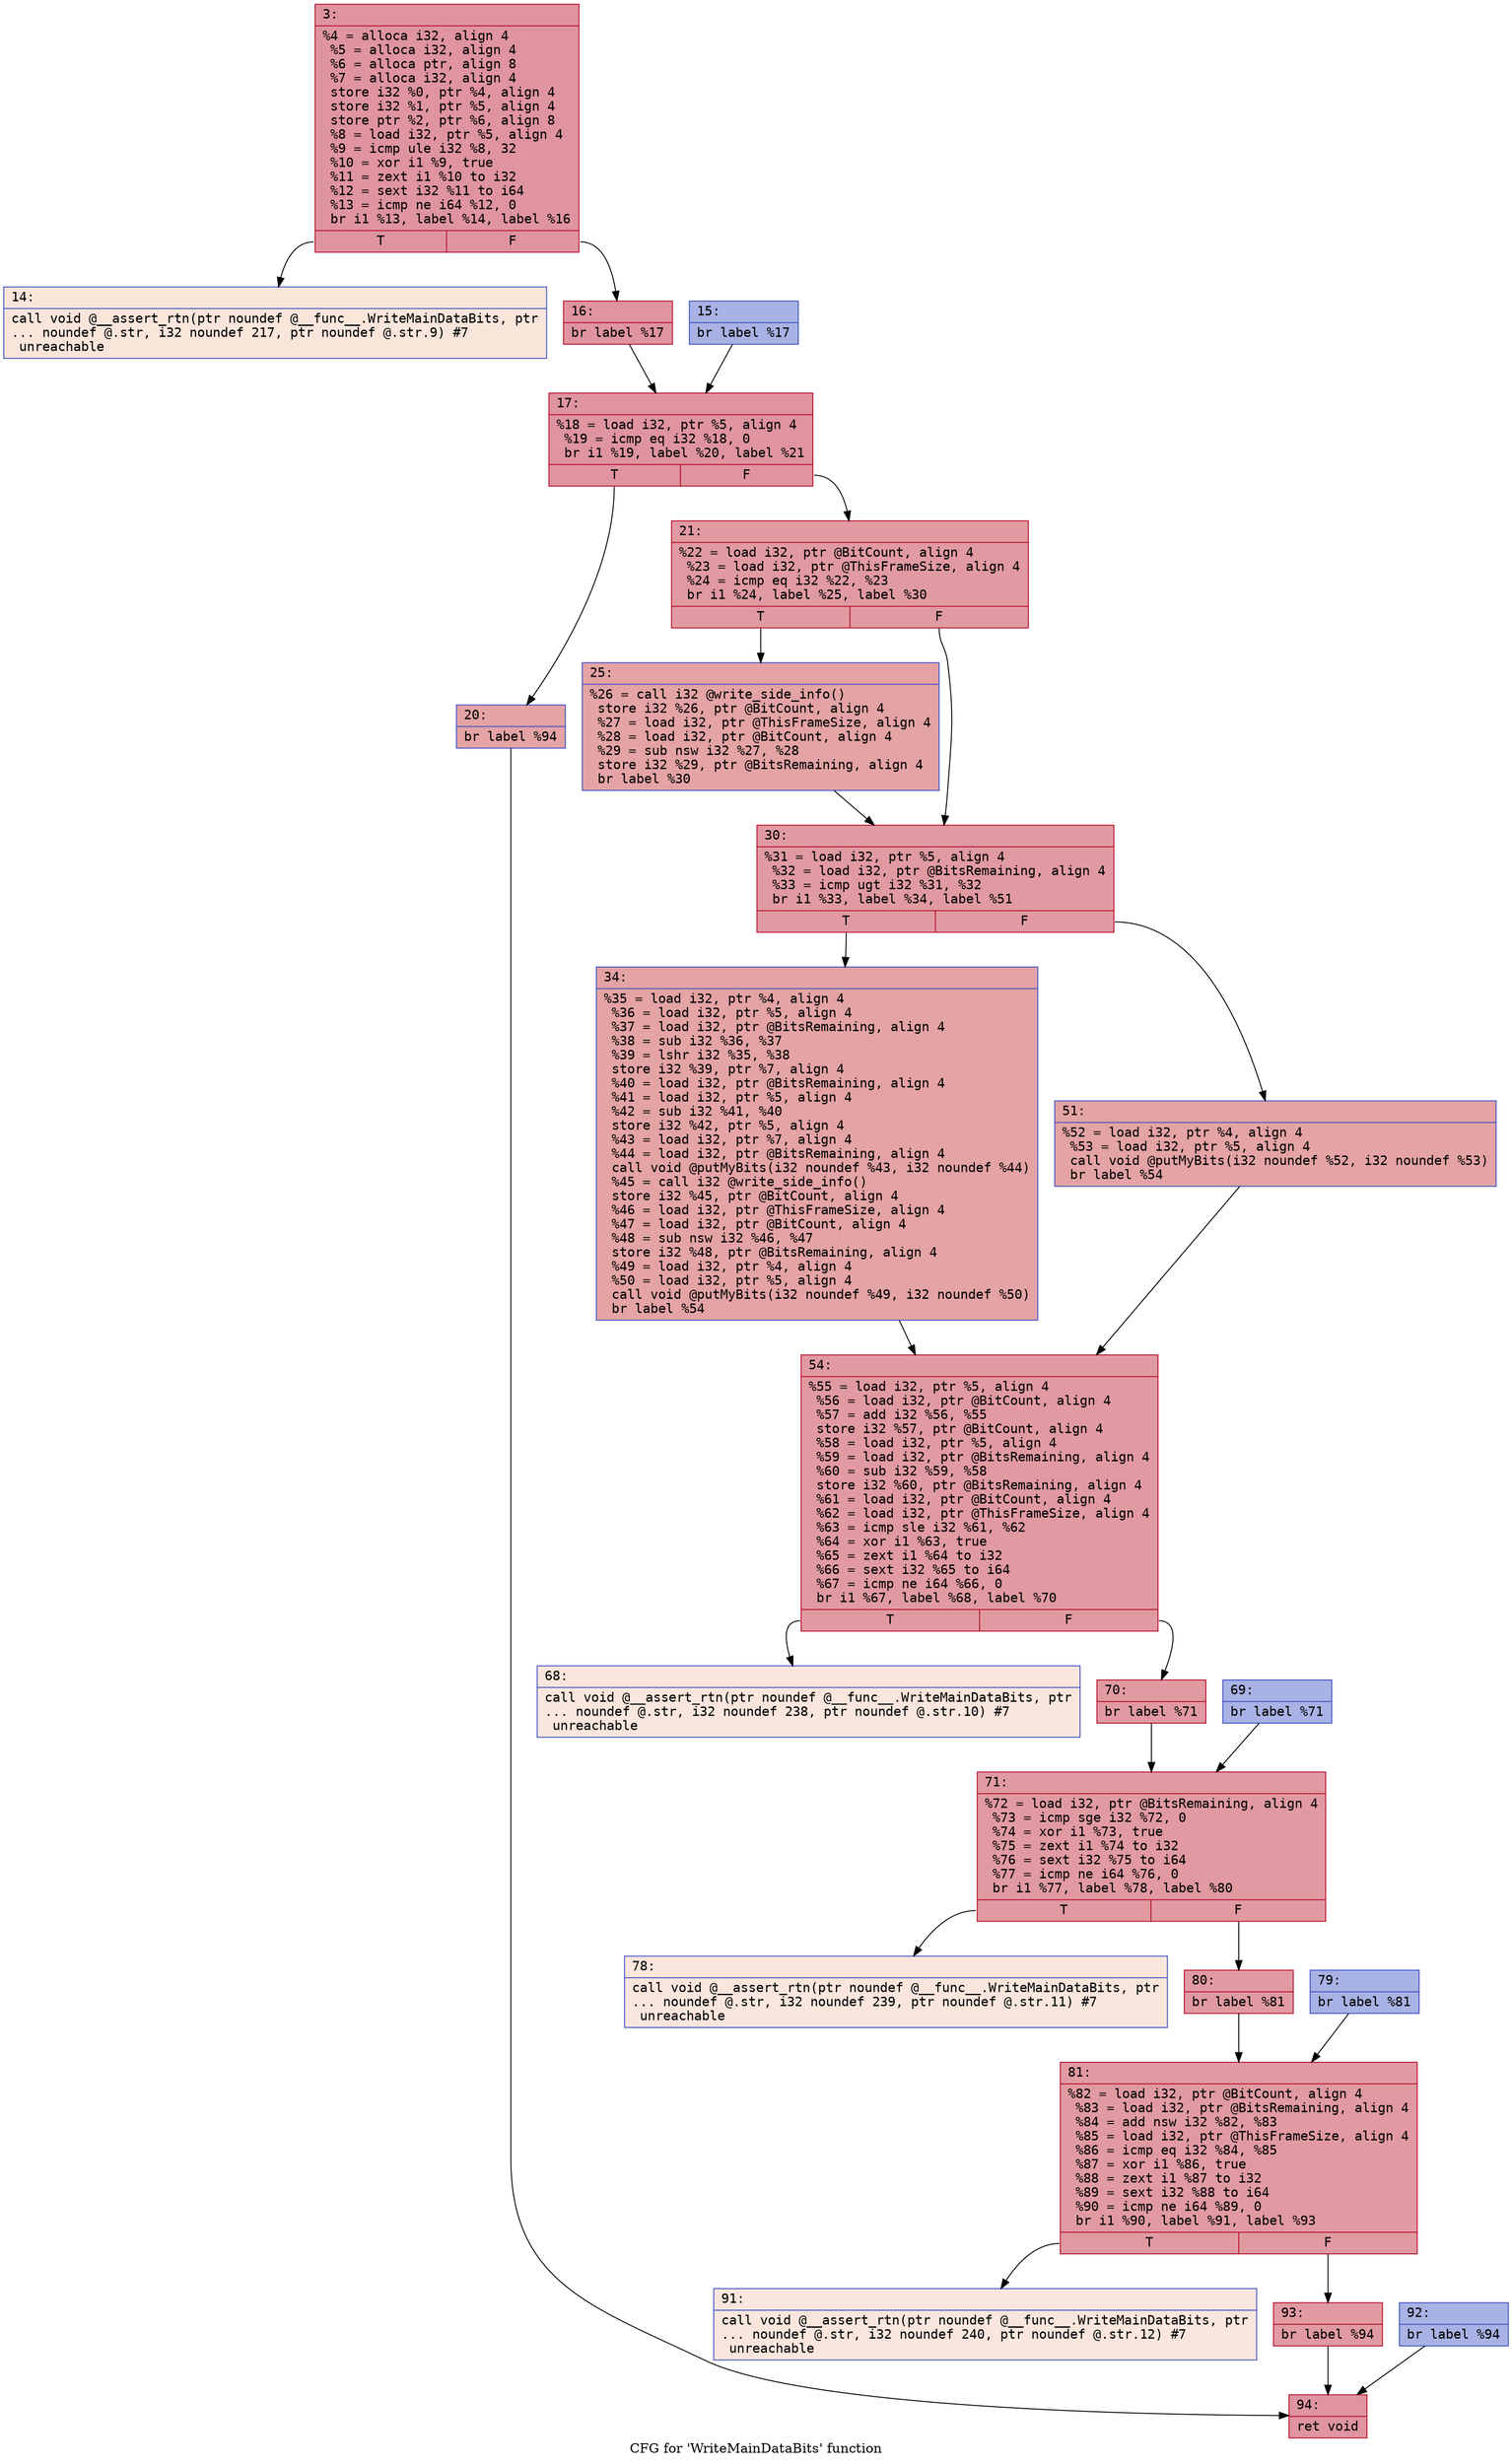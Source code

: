 digraph "CFG for 'WriteMainDataBits' function" {
	label="CFG for 'WriteMainDataBits' function";

	Node0x6000039dbb10 [shape=record,color="#b70d28ff", style=filled, fillcolor="#b70d2870" fontname="Courier",label="{3:\l|  %4 = alloca i32, align 4\l  %5 = alloca i32, align 4\l  %6 = alloca ptr, align 8\l  %7 = alloca i32, align 4\l  store i32 %0, ptr %4, align 4\l  store i32 %1, ptr %5, align 4\l  store ptr %2, ptr %6, align 8\l  %8 = load i32, ptr %5, align 4\l  %9 = icmp ule i32 %8, 32\l  %10 = xor i1 %9, true\l  %11 = zext i1 %10 to i32\l  %12 = sext i32 %11 to i64\l  %13 = icmp ne i64 %12, 0\l  br i1 %13, label %14, label %16\l|{<s0>T|<s1>F}}"];
	Node0x6000039dbb10:s0 -> Node0x6000039dbb60[tooltip="3 -> 14\nProbability 0.00%" ];
	Node0x6000039dbb10:s1 -> Node0x6000039dbc00[tooltip="3 -> 16\nProbability 100.00%" ];
	Node0x6000039dbb60 [shape=record,color="#3d50c3ff", style=filled, fillcolor="#f4c5ad70" fontname="Courier",label="{14:\l|  call void @__assert_rtn(ptr noundef @__func__.WriteMainDataBits, ptr\l... noundef @.str, i32 noundef 217, ptr noundef @.str.9) #7\l  unreachable\l}"];
	Node0x6000039dbbb0 [shape=record,color="#3d50c3ff", style=filled, fillcolor="#3d50c370" fontname="Courier",label="{15:\l|  br label %17\l}"];
	Node0x6000039dbbb0 -> Node0x6000039dbc50[tooltip="15 -> 17\nProbability 100.00%" ];
	Node0x6000039dbc00 [shape=record,color="#b70d28ff", style=filled, fillcolor="#b70d2870" fontname="Courier",label="{16:\l|  br label %17\l}"];
	Node0x6000039dbc00 -> Node0x6000039dbc50[tooltip="16 -> 17\nProbability 100.00%" ];
	Node0x6000039dbc50 [shape=record,color="#b70d28ff", style=filled, fillcolor="#b70d2870" fontname="Courier",label="{17:\l|  %18 = load i32, ptr %5, align 4\l  %19 = icmp eq i32 %18, 0\l  br i1 %19, label %20, label %21\l|{<s0>T|<s1>F}}"];
	Node0x6000039dbc50:s0 -> Node0x6000039dbca0[tooltip="17 -> 20\nProbability 37.50%" ];
	Node0x6000039dbc50:s1 -> Node0x6000039dbcf0[tooltip="17 -> 21\nProbability 62.50%" ];
	Node0x6000039dbca0 [shape=record,color="#3d50c3ff", style=filled, fillcolor="#c32e3170" fontname="Courier",label="{20:\l|  br label %94\l}"];
	Node0x6000039dbca0 -> Node0x6000039dc280[tooltip="20 -> 94\nProbability 100.00%" ];
	Node0x6000039dbcf0 [shape=record,color="#b70d28ff", style=filled, fillcolor="#bb1b2c70" fontname="Courier",label="{21:\l|  %22 = load i32, ptr @BitCount, align 4\l  %23 = load i32, ptr @ThisFrameSize, align 4\l  %24 = icmp eq i32 %22, %23\l  br i1 %24, label %25, label %30\l|{<s0>T|<s1>F}}"];
	Node0x6000039dbcf0:s0 -> Node0x6000039dbd40[tooltip="21 -> 25\nProbability 50.00%" ];
	Node0x6000039dbcf0:s1 -> Node0x6000039dbd90[tooltip="21 -> 30\nProbability 50.00%" ];
	Node0x6000039dbd40 [shape=record,color="#3d50c3ff", style=filled, fillcolor="#c32e3170" fontname="Courier",label="{25:\l|  %26 = call i32 @write_side_info()\l  store i32 %26, ptr @BitCount, align 4\l  %27 = load i32, ptr @ThisFrameSize, align 4\l  %28 = load i32, ptr @BitCount, align 4\l  %29 = sub nsw i32 %27, %28\l  store i32 %29, ptr @BitsRemaining, align 4\l  br label %30\l}"];
	Node0x6000039dbd40 -> Node0x6000039dbd90[tooltip="25 -> 30\nProbability 100.00%" ];
	Node0x6000039dbd90 [shape=record,color="#b70d28ff", style=filled, fillcolor="#bb1b2c70" fontname="Courier",label="{30:\l|  %31 = load i32, ptr %5, align 4\l  %32 = load i32, ptr @BitsRemaining, align 4\l  %33 = icmp ugt i32 %31, %32\l  br i1 %33, label %34, label %51\l|{<s0>T|<s1>F}}"];
	Node0x6000039dbd90:s0 -> Node0x6000039dbde0[tooltip="30 -> 34\nProbability 50.00%" ];
	Node0x6000039dbd90:s1 -> Node0x6000039dbe30[tooltip="30 -> 51\nProbability 50.00%" ];
	Node0x6000039dbde0 [shape=record,color="#3d50c3ff", style=filled, fillcolor="#c32e3170" fontname="Courier",label="{34:\l|  %35 = load i32, ptr %4, align 4\l  %36 = load i32, ptr %5, align 4\l  %37 = load i32, ptr @BitsRemaining, align 4\l  %38 = sub i32 %36, %37\l  %39 = lshr i32 %35, %38\l  store i32 %39, ptr %7, align 4\l  %40 = load i32, ptr @BitsRemaining, align 4\l  %41 = load i32, ptr %5, align 4\l  %42 = sub i32 %41, %40\l  store i32 %42, ptr %5, align 4\l  %43 = load i32, ptr %7, align 4\l  %44 = load i32, ptr @BitsRemaining, align 4\l  call void @putMyBits(i32 noundef %43, i32 noundef %44)\l  %45 = call i32 @write_side_info()\l  store i32 %45, ptr @BitCount, align 4\l  %46 = load i32, ptr @ThisFrameSize, align 4\l  %47 = load i32, ptr @BitCount, align 4\l  %48 = sub nsw i32 %46, %47\l  store i32 %48, ptr @BitsRemaining, align 4\l  %49 = load i32, ptr %4, align 4\l  %50 = load i32, ptr %5, align 4\l  call void @putMyBits(i32 noundef %49, i32 noundef %50)\l  br label %54\l}"];
	Node0x6000039dbde0 -> Node0x6000039dbe80[tooltip="34 -> 54\nProbability 100.00%" ];
	Node0x6000039dbe30 [shape=record,color="#3d50c3ff", style=filled, fillcolor="#c32e3170" fontname="Courier",label="{51:\l|  %52 = load i32, ptr %4, align 4\l  %53 = load i32, ptr %5, align 4\l  call void @putMyBits(i32 noundef %52, i32 noundef %53)\l  br label %54\l}"];
	Node0x6000039dbe30 -> Node0x6000039dbe80[tooltip="51 -> 54\nProbability 100.00%" ];
	Node0x6000039dbe80 [shape=record,color="#b70d28ff", style=filled, fillcolor="#bb1b2c70" fontname="Courier",label="{54:\l|  %55 = load i32, ptr %5, align 4\l  %56 = load i32, ptr @BitCount, align 4\l  %57 = add i32 %56, %55\l  store i32 %57, ptr @BitCount, align 4\l  %58 = load i32, ptr %5, align 4\l  %59 = load i32, ptr @BitsRemaining, align 4\l  %60 = sub i32 %59, %58\l  store i32 %60, ptr @BitsRemaining, align 4\l  %61 = load i32, ptr @BitCount, align 4\l  %62 = load i32, ptr @ThisFrameSize, align 4\l  %63 = icmp sle i32 %61, %62\l  %64 = xor i1 %63, true\l  %65 = zext i1 %64 to i32\l  %66 = sext i32 %65 to i64\l  %67 = icmp ne i64 %66, 0\l  br i1 %67, label %68, label %70\l|{<s0>T|<s1>F}}"];
	Node0x6000039dbe80:s0 -> Node0x6000039dbed0[tooltip="54 -> 68\nProbability 0.00%" ];
	Node0x6000039dbe80:s1 -> Node0x6000039dbf70[tooltip="54 -> 70\nProbability 100.00%" ];
	Node0x6000039dbed0 [shape=record,color="#3d50c3ff", style=filled, fillcolor="#f3c7b170" fontname="Courier",label="{68:\l|  call void @__assert_rtn(ptr noundef @__func__.WriteMainDataBits, ptr\l... noundef @.str, i32 noundef 238, ptr noundef @.str.10) #7\l  unreachable\l}"];
	Node0x6000039dbf20 [shape=record,color="#3d50c3ff", style=filled, fillcolor="#3d50c370" fontname="Courier",label="{69:\l|  br label %71\l}"];
	Node0x6000039dbf20 -> Node0x6000039dc000[tooltip="69 -> 71\nProbability 100.00%" ];
	Node0x6000039dbf70 [shape=record,color="#b70d28ff", style=filled, fillcolor="#bb1b2c70" fontname="Courier",label="{70:\l|  br label %71\l}"];
	Node0x6000039dbf70 -> Node0x6000039dc000[tooltip="70 -> 71\nProbability 100.00%" ];
	Node0x6000039dc000 [shape=record,color="#b70d28ff", style=filled, fillcolor="#bb1b2c70" fontname="Courier",label="{71:\l|  %72 = load i32, ptr @BitsRemaining, align 4\l  %73 = icmp sge i32 %72, 0\l  %74 = xor i1 %73, true\l  %75 = zext i1 %74 to i32\l  %76 = sext i32 %75 to i64\l  %77 = icmp ne i64 %76, 0\l  br i1 %77, label %78, label %80\l|{<s0>T|<s1>F}}"];
	Node0x6000039dc000:s0 -> Node0x6000039dc050[tooltip="71 -> 78\nProbability 0.00%" ];
	Node0x6000039dc000:s1 -> Node0x6000039dc0f0[tooltip="71 -> 80\nProbability 100.00%" ];
	Node0x6000039dc050 [shape=record,color="#3d50c3ff", style=filled, fillcolor="#f3c7b170" fontname="Courier",label="{78:\l|  call void @__assert_rtn(ptr noundef @__func__.WriteMainDataBits, ptr\l... noundef @.str, i32 noundef 239, ptr noundef @.str.11) #7\l  unreachable\l}"];
	Node0x6000039dc0a0 [shape=record,color="#3d50c3ff", style=filled, fillcolor="#3d50c370" fontname="Courier",label="{79:\l|  br label %81\l}"];
	Node0x6000039dc0a0 -> Node0x6000039dc140[tooltip="79 -> 81\nProbability 100.00%" ];
	Node0x6000039dc0f0 [shape=record,color="#b70d28ff", style=filled, fillcolor="#bb1b2c70" fontname="Courier",label="{80:\l|  br label %81\l}"];
	Node0x6000039dc0f0 -> Node0x6000039dc140[tooltip="80 -> 81\nProbability 100.00%" ];
	Node0x6000039dc140 [shape=record,color="#b70d28ff", style=filled, fillcolor="#bb1b2c70" fontname="Courier",label="{81:\l|  %82 = load i32, ptr @BitCount, align 4\l  %83 = load i32, ptr @BitsRemaining, align 4\l  %84 = add nsw i32 %82, %83\l  %85 = load i32, ptr @ThisFrameSize, align 4\l  %86 = icmp eq i32 %84, %85\l  %87 = xor i1 %86, true\l  %88 = zext i1 %87 to i32\l  %89 = sext i32 %88 to i64\l  %90 = icmp ne i64 %89, 0\l  br i1 %90, label %91, label %93\l|{<s0>T|<s1>F}}"];
	Node0x6000039dc140:s0 -> Node0x6000039dc190[tooltip="81 -> 91\nProbability 0.00%" ];
	Node0x6000039dc140:s1 -> Node0x6000039dc230[tooltip="81 -> 93\nProbability 100.00%" ];
	Node0x6000039dc190 [shape=record,color="#3d50c3ff", style=filled, fillcolor="#f3c7b170" fontname="Courier",label="{91:\l|  call void @__assert_rtn(ptr noundef @__func__.WriteMainDataBits, ptr\l... noundef @.str, i32 noundef 240, ptr noundef @.str.12) #7\l  unreachable\l}"];
	Node0x6000039dc1e0 [shape=record,color="#3d50c3ff", style=filled, fillcolor="#3d50c370" fontname="Courier",label="{92:\l|  br label %94\l}"];
	Node0x6000039dc1e0 -> Node0x6000039dc280[tooltip="92 -> 94\nProbability 100.00%" ];
	Node0x6000039dc230 [shape=record,color="#b70d28ff", style=filled, fillcolor="#bb1b2c70" fontname="Courier",label="{93:\l|  br label %94\l}"];
	Node0x6000039dc230 -> Node0x6000039dc280[tooltip="93 -> 94\nProbability 100.00%" ];
	Node0x6000039dc280 [shape=record,color="#b70d28ff", style=filled, fillcolor="#b70d2870" fontname="Courier",label="{94:\l|  ret void\l}"];
}
